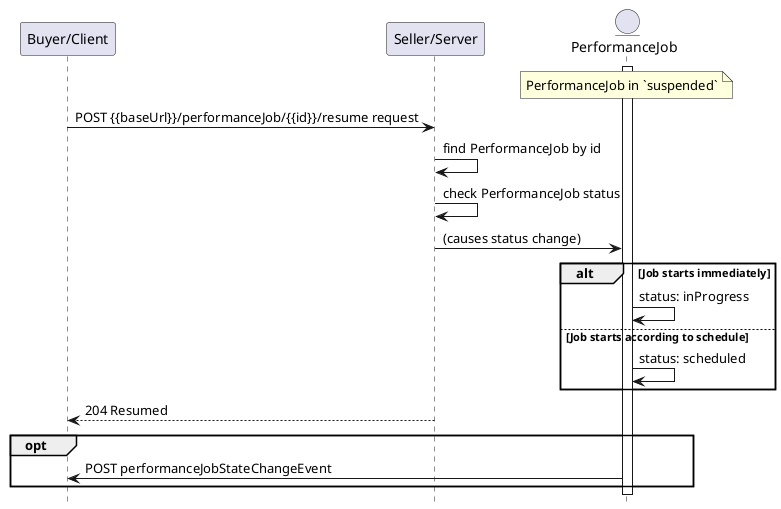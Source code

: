 @startuml useCase16


hide footbox

participant "Buyer/Client" as B
participant "Seller/Server" as S

entity "PerformanceJob" as PJ
activate PJ

note over PJ: PerformanceJob in `suspended`

B -> S : POST {{baseUrl}}/performanceJob/{{id}}/resume request

S -> S : find PerformanceJob by id
S -> S : check PerformanceJob status
S -> PJ : (causes status change)
alt Job starts immediately
    PJ -> PJ: status: inProgress
else Job starts according to schedule
    PJ -> PJ: status: scheduled
end

B <-- S : 204 Resumed

opt
    PJ -> B: POST performanceJobStateChangeEvent
end

@enduml